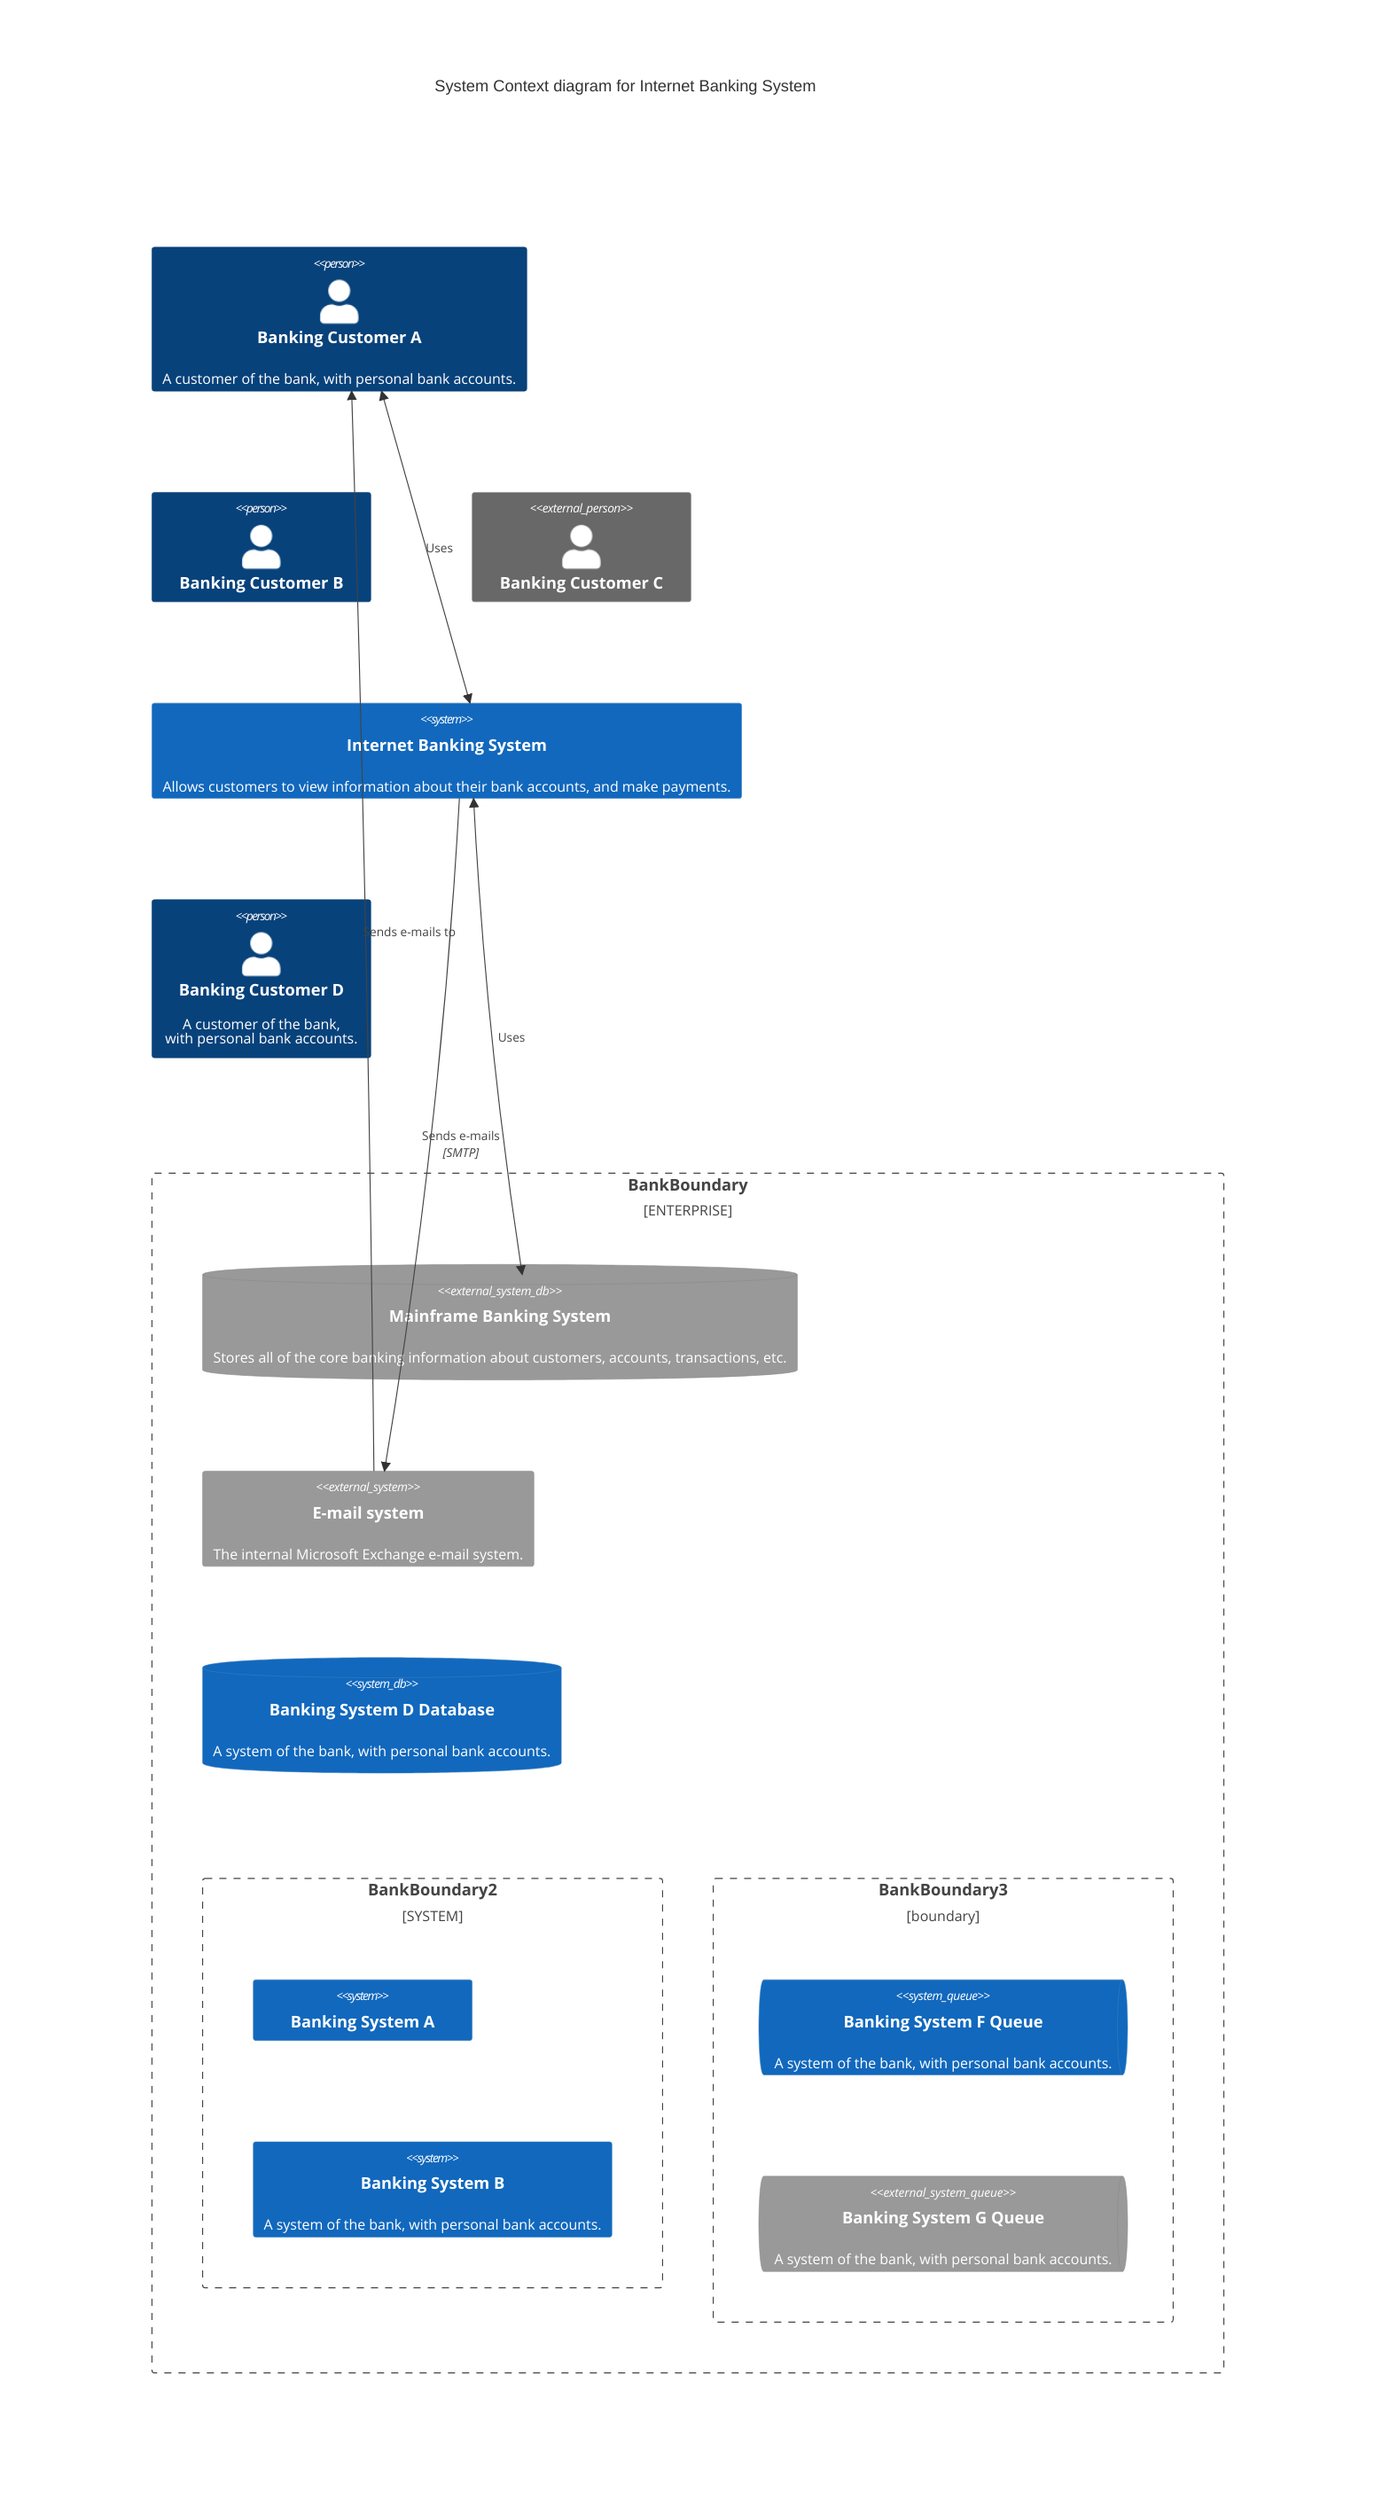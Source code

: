 C4Context
title System Context diagram for Internet Banking System

Person(customerA, "Banking Customer A", "A customer of the bank, with personal bank accounts.")
Person(customerB, "Banking Customer B")
Person_Ext(customerC, "Banking Customer C")
System(SystemAA, "Internet Banking System", "Allows customers to view information about their bank accounts, and make payments.")

Person(customerD, "Banking Customer D", "A customer of the bank, <br/> with personal bank accounts.")

Enterprise_Boundary(b1, "BankBoundary") {

  SystemDb_Ext(SystemE, "Mainframe Banking System", "Stores all of the core banking information about customers, accounts, transactions, etc.")

  System_Boundary(b2, "BankBoundary2") {
    System(SystemA, "Banking System A")
    System(SystemB, "Banking System B", "A system of the bank, with personal bank accounts.")
  }

  System_Ext(SystemC, "E-mail system", "The internal Microsoft Exchange e-mail system.")
  SystemDb(SystemD, "Banking System D Database", "A system of the bank, with personal bank accounts.")

  Boundary(b3, "BankBoundary3", "boundary") {
    SystemQueue(SystemF, "Banking System F Queue", "A system of the bank, with personal bank accounts.")
    SystemQueue_Ext(SystemG, "Banking System G Queue", "A system of the bank, with personal bank accounts.")
  }
}

BiRel(customerA, SystemAA, "Uses")
BiRel(SystemAA, SystemE, "Uses")
Rel(SystemAA, SystemC, "Sends e-mails", "SMTP")
Rel(SystemC, customerA, "Sends e-mails to")